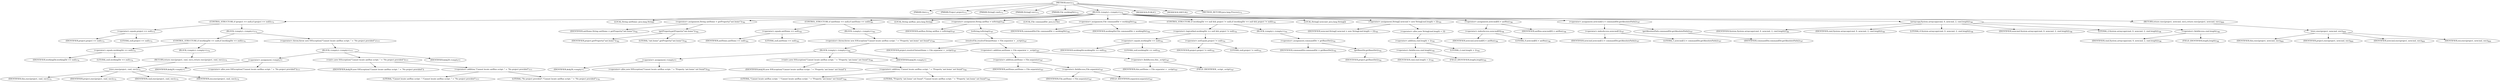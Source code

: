 digraph "exec" {  
"1541" [label = <(METHOD,exec)<SUB>771</SUB>> ]
"147" [label = <(PARAM,this)<SUB>771</SUB>> ]
"1542" [label = <(PARAM,Project project)<SUB>771</SUB>> ]
"1543" [label = <(PARAM,String[] cmd)<SUB>771</SUB>> ]
"1544" [label = <(PARAM,String[] env)<SUB>771</SUB>> ]
"1545" [label = <(PARAM,File workingDir)<SUB>772</SUB>> ]
"1546" [label = <(BLOCK,&lt;empty&gt;,&lt;empty&gt;)<SUB>772</SUB>> ]
"1547" [label = <(CONTROL_STRUCTURE,if (project == null),if (project == null))<SUB>773</SUB>> ]
"1548" [label = <(&lt;operator&gt;.equals,project == null)<SUB>773</SUB>> ]
"1549" [label = <(IDENTIFIER,project,project == null)<SUB>773</SUB>> ]
"1550" [label = <(LITERAL,null,project == null)<SUB>773</SUB>> ]
"1551" [label = <(BLOCK,&lt;empty&gt;,&lt;empty&gt;)<SUB>773</SUB>> ]
"1552" [label = <(CONTROL_STRUCTURE,if (workingDir == null),if (workingDir == null))<SUB>774</SUB>> ]
"1553" [label = <(&lt;operator&gt;.equals,workingDir == null)<SUB>774</SUB>> ]
"1554" [label = <(IDENTIFIER,workingDir,workingDir == null)<SUB>774</SUB>> ]
"1555" [label = <(LITERAL,null,workingDir == null)<SUB>774</SUB>> ]
"1556" [label = <(BLOCK,&lt;empty&gt;,&lt;empty&gt;)<SUB>774</SUB>> ]
"1557" [label = <(RETURN,return exec(project, cmd, env);,return exec(project, cmd, env);)<SUB>775</SUB>> ]
"1558" [label = <(exec,exec(project, cmd, env))<SUB>775</SUB>> ]
"146" [label = <(IDENTIFIER,this,exec(project, cmd, env))<SUB>775</SUB>> ]
"1559" [label = <(IDENTIFIER,project,exec(project, cmd, env))<SUB>775</SUB>> ]
"1560" [label = <(IDENTIFIER,cmd,exec(project, cmd, env))<SUB>775</SUB>> ]
"1561" [label = <(IDENTIFIER,env,exec(project, cmd, env))<SUB>775</SUB>> ]
"1562" [label = <(&lt;operator&gt;.throw,throw new IOException(&quot;Cannot locate antRun script: &quot; + &quot;No project provided&quot;);)<SUB>777</SUB>> ]
"1563" [label = <(BLOCK,&lt;empty&gt;,&lt;empty&gt;)<SUB>777</SUB>> ]
"1564" [label = <(&lt;operator&gt;.assignment,&lt;empty&gt;)> ]
"1565" [label = <(IDENTIFIER,$obj29,&lt;empty&gt;)> ]
"1566" [label = <(&lt;operator&gt;.alloc,new IOException(&quot;Cannot locate antRun script: &quot; + &quot;No project provided&quot;))<SUB>777</SUB>> ]
"1567" [label = <(&lt;init&gt;,new IOException(&quot;Cannot locate antRun script: &quot; + &quot;No project provided&quot;))<SUB>777</SUB>> ]
"1568" [label = <(IDENTIFIER,$obj29,new IOException(&quot;Cannot locate antRun script: &quot; + &quot;No project provided&quot;))> ]
"1569" [label = <(&lt;operator&gt;.addition,&quot;Cannot locate antRun script: &quot; + &quot;No project provided&quot;)<SUB>777</SUB>> ]
"1570" [label = <(LITERAL,&quot;Cannot locate antRun script: &quot;,&quot;Cannot locate antRun script: &quot; + &quot;No project provided&quot;)<SUB>777</SUB>> ]
"1571" [label = <(LITERAL,&quot;No project provided&quot;,&quot;Cannot locate antRun script: &quot; + &quot;No project provided&quot;)<SUB>778</SUB>> ]
"1572" [label = <(IDENTIFIER,$obj29,&lt;empty&gt;)> ]
"1573" [label = <(LOCAL,String antHome: java.lang.String)> ]
"1574" [label = <(&lt;operator&gt;.assignment,String antHome = getProperty(&quot;ant.home&quot;))<SUB>782</SUB>> ]
"1575" [label = <(IDENTIFIER,antHome,String antHome = getProperty(&quot;ant.home&quot;))<SUB>782</SUB>> ]
"1576" [label = <(getProperty,getProperty(&quot;ant.home&quot;))<SUB>782</SUB>> ]
"1577" [label = <(IDENTIFIER,project,getProperty(&quot;ant.home&quot;))<SUB>782</SUB>> ]
"1578" [label = <(LITERAL,&quot;ant.home&quot;,getProperty(&quot;ant.home&quot;))<SUB>782</SUB>> ]
"1579" [label = <(CONTROL_STRUCTURE,if (antHome == null),if (antHome == null))<SUB>783</SUB>> ]
"1580" [label = <(&lt;operator&gt;.equals,antHome == null)<SUB>783</SUB>> ]
"1581" [label = <(IDENTIFIER,antHome,antHome == null)<SUB>783</SUB>> ]
"1582" [label = <(LITERAL,null,antHome == null)<SUB>783</SUB>> ]
"1583" [label = <(BLOCK,&lt;empty&gt;,&lt;empty&gt;)<SUB>783</SUB>> ]
"1584" [label = <(&lt;operator&gt;.throw,throw new IOException(&quot;Cannot locate antRun script: &quot; + &quot;Property 'ant.home' not found&quot;);)<SUB>784</SUB>> ]
"1585" [label = <(BLOCK,&lt;empty&gt;,&lt;empty&gt;)<SUB>784</SUB>> ]
"1586" [label = <(&lt;operator&gt;.assignment,&lt;empty&gt;)> ]
"1587" [label = <(IDENTIFIER,$obj30,&lt;empty&gt;)> ]
"1588" [label = <(&lt;operator&gt;.alloc,new IOException(&quot;Cannot locate antRun script: &quot; + &quot;Property 'ant.home' not found&quot;))<SUB>784</SUB>> ]
"1589" [label = <(&lt;init&gt;,new IOException(&quot;Cannot locate antRun script: &quot; + &quot;Property 'ant.home' not found&quot;))<SUB>784</SUB>> ]
"1590" [label = <(IDENTIFIER,$obj30,new IOException(&quot;Cannot locate antRun script: &quot; + &quot;Property 'ant.home' not found&quot;))> ]
"1591" [label = <(&lt;operator&gt;.addition,&quot;Cannot locate antRun script: &quot; + &quot;Property 'ant.home' not found&quot;)<SUB>784</SUB>> ]
"1592" [label = <(LITERAL,&quot;Cannot locate antRun script: &quot;,&quot;Cannot locate antRun script: &quot; + &quot;Property 'ant.home' not found&quot;)<SUB>784</SUB>> ]
"1593" [label = <(LITERAL,&quot;Property 'ant.home' not found&quot;,&quot;Cannot locate antRun script: &quot; + &quot;Property 'ant.home' not found&quot;)<SUB>785</SUB>> ]
"1594" [label = <(IDENTIFIER,$obj30,&lt;empty&gt;)> ]
"1595" [label = <(LOCAL,String antRun: java.lang.String)> ]
"1596" [label = <(&lt;operator&gt;.assignment,String antRun = toString())<SUB>787</SUB>> ]
"1597" [label = <(IDENTIFIER,antRun,String antRun = toString())<SUB>787</SUB>> ]
"1598" [label = <(toString,toString())<SUB>787</SUB>> ]
"1599" [label = <(resolveFile,resolveFile(antHome + File.separator + _script))<SUB>787</SUB>> ]
"1600" [label = <(IDENTIFIER,project,resolveFile(antHome + File.separator + _script))<SUB>787</SUB>> ]
"1601" [label = <(&lt;operator&gt;.addition,antHome + File.separator + _script)<SUB>787</SUB>> ]
"1602" [label = <(&lt;operator&gt;.addition,antHome + File.separator)<SUB>787</SUB>> ]
"1603" [label = <(IDENTIFIER,antHome,antHome + File.separator)<SUB>787</SUB>> ]
"1604" [label = <(&lt;operator&gt;.fieldAccess,File.separator)<SUB>787</SUB>> ]
"1605" [label = <(IDENTIFIER,File,antHome + File.separator)<SUB>787</SUB>> ]
"1606" [label = <(FIELD_IDENTIFIER,separator,separator)<SUB>787</SUB>> ]
"1607" [label = <(&lt;operator&gt;.fieldAccess,this._script)<SUB>787</SUB>> ]
"1608" [label = <(IDENTIFIER,this,antHome + File.separator + _script)<SUB>787</SUB>> ]
"1609" [label = <(FIELD_IDENTIFIER,_script,_script)<SUB>787</SUB>> ]
"1610" [label = <(LOCAL,File commandDir: java.io.File)> ]
"1611" [label = <(&lt;operator&gt;.assignment,File commandDir = workingDir)<SUB>790</SUB>> ]
"1612" [label = <(IDENTIFIER,commandDir,File commandDir = workingDir)<SUB>790</SUB>> ]
"1613" [label = <(IDENTIFIER,workingDir,File commandDir = workingDir)<SUB>790</SUB>> ]
"1614" [label = <(CONTROL_STRUCTURE,if (workingDir == null &amp;&amp; project != null),if (workingDir == null &amp;&amp; project != null))<SUB>791</SUB>> ]
"1615" [label = <(&lt;operator&gt;.logicalAnd,workingDir == null &amp;&amp; project != null)<SUB>791</SUB>> ]
"1616" [label = <(&lt;operator&gt;.equals,workingDir == null)<SUB>791</SUB>> ]
"1617" [label = <(IDENTIFIER,workingDir,workingDir == null)<SUB>791</SUB>> ]
"1618" [label = <(LITERAL,null,workingDir == null)<SUB>791</SUB>> ]
"1619" [label = <(&lt;operator&gt;.notEquals,project != null)<SUB>791</SUB>> ]
"1620" [label = <(IDENTIFIER,project,project != null)<SUB>791</SUB>> ]
"1621" [label = <(LITERAL,null,project != null)<SUB>791</SUB>> ]
"1622" [label = <(BLOCK,&lt;empty&gt;,&lt;empty&gt;)<SUB>791</SUB>> ]
"1623" [label = <(&lt;operator&gt;.assignment,commandDir = getBaseDir())<SUB>792</SUB>> ]
"1624" [label = <(IDENTIFIER,commandDir,commandDir = getBaseDir())<SUB>792</SUB>> ]
"1625" [label = <(getBaseDir,getBaseDir())<SUB>792</SUB>> ]
"1626" [label = <(IDENTIFIER,project,getBaseDir())<SUB>792</SUB>> ]
"1627" [label = <(LOCAL,String[] newcmd: java.lang.String[])> ]
"1628" [label = <(&lt;operator&gt;.assignment,String[] newcmd = new String[cmd.length + 2])<SUB>795</SUB>> ]
"1629" [label = <(IDENTIFIER,newcmd,String[] newcmd = new String[cmd.length + 2])<SUB>795</SUB>> ]
"1630" [label = <(&lt;operator&gt;.alloc,new String[cmd.length + 2])> ]
"1631" [label = <(&lt;operator&gt;.addition,cmd.length + 2)<SUB>795</SUB>> ]
"1632" [label = <(&lt;operator&gt;.fieldAccess,cmd.length)<SUB>795</SUB>> ]
"1633" [label = <(IDENTIFIER,cmd,cmd.length + 2)<SUB>795</SUB>> ]
"1634" [label = <(FIELD_IDENTIFIER,length,length)<SUB>795</SUB>> ]
"1635" [label = <(LITERAL,2,cmd.length + 2)<SUB>795</SUB>> ]
"1636" [label = <(&lt;operator&gt;.assignment,newcmd[0] = antRun)<SUB>796</SUB>> ]
"1637" [label = <(&lt;operator&gt;.indexAccess,newcmd[0])<SUB>796</SUB>> ]
"1638" [label = <(IDENTIFIER,newcmd,newcmd[0] = antRun)<SUB>796</SUB>> ]
"1639" [label = <(LITERAL,0,newcmd[0] = antRun)<SUB>796</SUB>> ]
"1640" [label = <(IDENTIFIER,antRun,newcmd[0] = antRun)<SUB>796</SUB>> ]
"1641" [label = <(&lt;operator&gt;.assignment,newcmd[1] = commandDir.getAbsolutePath())<SUB>797</SUB>> ]
"1642" [label = <(&lt;operator&gt;.indexAccess,newcmd[1])<SUB>797</SUB>> ]
"1643" [label = <(IDENTIFIER,newcmd,newcmd[1] = commandDir.getAbsolutePath())<SUB>797</SUB>> ]
"1644" [label = <(LITERAL,1,newcmd[1] = commandDir.getAbsolutePath())<SUB>797</SUB>> ]
"1645" [label = <(getAbsolutePath,commandDir.getAbsolutePath())<SUB>797</SUB>> ]
"1646" [label = <(IDENTIFIER,commandDir,commandDir.getAbsolutePath())<SUB>797</SUB>> ]
"1647" [label = <(arraycopy,System.arraycopy(cmd, 0, newcmd, 2, cmd.length))<SUB>798</SUB>> ]
"1648" [label = <(IDENTIFIER,System,System.arraycopy(cmd, 0, newcmd, 2, cmd.length))<SUB>798</SUB>> ]
"1649" [label = <(IDENTIFIER,cmd,System.arraycopy(cmd, 0, newcmd, 2, cmd.length))<SUB>798</SUB>> ]
"1650" [label = <(LITERAL,0,System.arraycopy(cmd, 0, newcmd, 2, cmd.length))<SUB>798</SUB>> ]
"1651" [label = <(IDENTIFIER,newcmd,System.arraycopy(cmd, 0, newcmd, 2, cmd.length))<SUB>798</SUB>> ]
"1652" [label = <(LITERAL,2,System.arraycopy(cmd, 0, newcmd, 2, cmd.length))<SUB>798</SUB>> ]
"1653" [label = <(&lt;operator&gt;.fieldAccess,cmd.length)<SUB>798</SUB>> ]
"1654" [label = <(IDENTIFIER,cmd,System.arraycopy(cmd, 0, newcmd, 2, cmd.length))<SUB>798</SUB>> ]
"1655" [label = <(FIELD_IDENTIFIER,length,length)<SUB>798</SUB>> ]
"1656" [label = <(RETURN,return exec(project, newcmd, env);,return exec(project, newcmd, env);)<SUB>800</SUB>> ]
"1657" [label = <(exec,exec(project, newcmd, env))<SUB>800</SUB>> ]
"148" [label = <(IDENTIFIER,this,exec(project, newcmd, env))<SUB>800</SUB>> ]
"1658" [label = <(IDENTIFIER,project,exec(project, newcmd, env))<SUB>800</SUB>> ]
"1659" [label = <(IDENTIFIER,newcmd,exec(project, newcmd, env))<SUB>800</SUB>> ]
"1660" [label = <(IDENTIFIER,env,exec(project, newcmd, env))<SUB>800</SUB>> ]
"1661" [label = <(MODIFIER,PUBLIC)> ]
"1662" [label = <(MODIFIER,VIRTUAL)> ]
"1663" [label = <(METHOD_RETURN,java.lang.Process)<SUB>771</SUB>> ]
  "1541" -> "147" 
  "1541" -> "1542" 
  "1541" -> "1543" 
  "1541" -> "1544" 
  "1541" -> "1545" 
  "1541" -> "1546" 
  "1541" -> "1661" 
  "1541" -> "1662" 
  "1541" -> "1663" 
  "1546" -> "1547" 
  "1546" -> "1573" 
  "1546" -> "1574" 
  "1546" -> "1579" 
  "1546" -> "1595" 
  "1546" -> "1596" 
  "1546" -> "1610" 
  "1546" -> "1611" 
  "1546" -> "1614" 
  "1546" -> "1627" 
  "1546" -> "1628" 
  "1546" -> "1636" 
  "1546" -> "1641" 
  "1546" -> "1647" 
  "1546" -> "1656" 
  "1547" -> "1548" 
  "1547" -> "1551" 
  "1548" -> "1549" 
  "1548" -> "1550" 
  "1551" -> "1552" 
  "1551" -> "1562" 
  "1552" -> "1553" 
  "1552" -> "1556" 
  "1553" -> "1554" 
  "1553" -> "1555" 
  "1556" -> "1557" 
  "1557" -> "1558" 
  "1558" -> "146" 
  "1558" -> "1559" 
  "1558" -> "1560" 
  "1558" -> "1561" 
  "1562" -> "1563" 
  "1563" -> "1564" 
  "1563" -> "1567" 
  "1563" -> "1572" 
  "1564" -> "1565" 
  "1564" -> "1566" 
  "1567" -> "1568" 
  "1567" -> "1569" 
  "1569" -> "1570" 
  "1569" -> "1571" 
  "1574" -> "1575" 
  "1574" -> "1576" 
  "1576" -> "1577" 
  "1576" -> "1578" 
  "1579" -> "1580" 
  "1579" -> "1583" 
  "1580" -> "1581" 
  "1580" -> "1582" 
  "1583" -> "1584" 
  "1584" -> "1585" 
  "1585" -> "1586" 
  "1585" -> "1589" 
  "1585" -> "1594" 
  "1586" -> "1587" 
  "1586" -> "1588" 
  "1589" -> "1590" 
  "1589" -> "1591" 
  "1591" -> "1592" 
  "1591" -> "1593" 
  "1596" -> "1597" 
  "1596" -> "1598" 
  "1598" -> "1599" 
  "1599" -> "1600" 
  "1599" -> "1601" 
  "1601" -> "1602" 
  "1601" -> "1607" 
  "1602" -> "1603" 
  "1602" -> "1604" 
  "1604" -> "1605" 
  "1604" -> "1606" 
  "1607" -> "1608" 
  "1607" -> "1609" 
  "1611" -> "1612" 
  "1611" -> "1613" 
  "1614" -> "1615" 
  "1614" -> "1622" 
  "1615" -> "1616" 
  "1615" -> "1619" 
  "1616" -> "1617" 
  "1616" -> "1618" 
  "1619" -> "1620" 
  "1619" -> "1621" 
  "1622" -> "1623" 
  "1623" -> "1624" 
  "1623" -> "1625" 
  "1625" -> "1626" 
  "1628" -> "1629" 
  "1628" -> "1630" 
  "1630" -> "1631" 
  "1631" -> "1632" 
  "1631" -> "1635" 
  "1632" -> "1633" 
  "1632" -> "1634" 
  "1636" -> "1637" 
  "1636" -> "1640" 
  "1637" -> "1638" 
  "1637" -> "1639" 
  "1641" -> "1642" 
  "1641" -> "1645" 
  "1642" -> "1643" 
  "1642" -> "1644" 
  "1645" -> "1646" 
  "1647" -> "1648" 
  "1647" -> "1649" 
  "1647" -> "1650" 
  "1647" -> "1651" 
  "1647" -> "1652" 
  "1647" -> "1653" 
  "1653" -> "1654" 
  "1653" -> "1655" 
  "1656" -> "1657" 
  "1657" -> "148" 
  "1657" -> "1658" 
  "1657" -> "1659" 
  "1657" -> "1660" 
}
